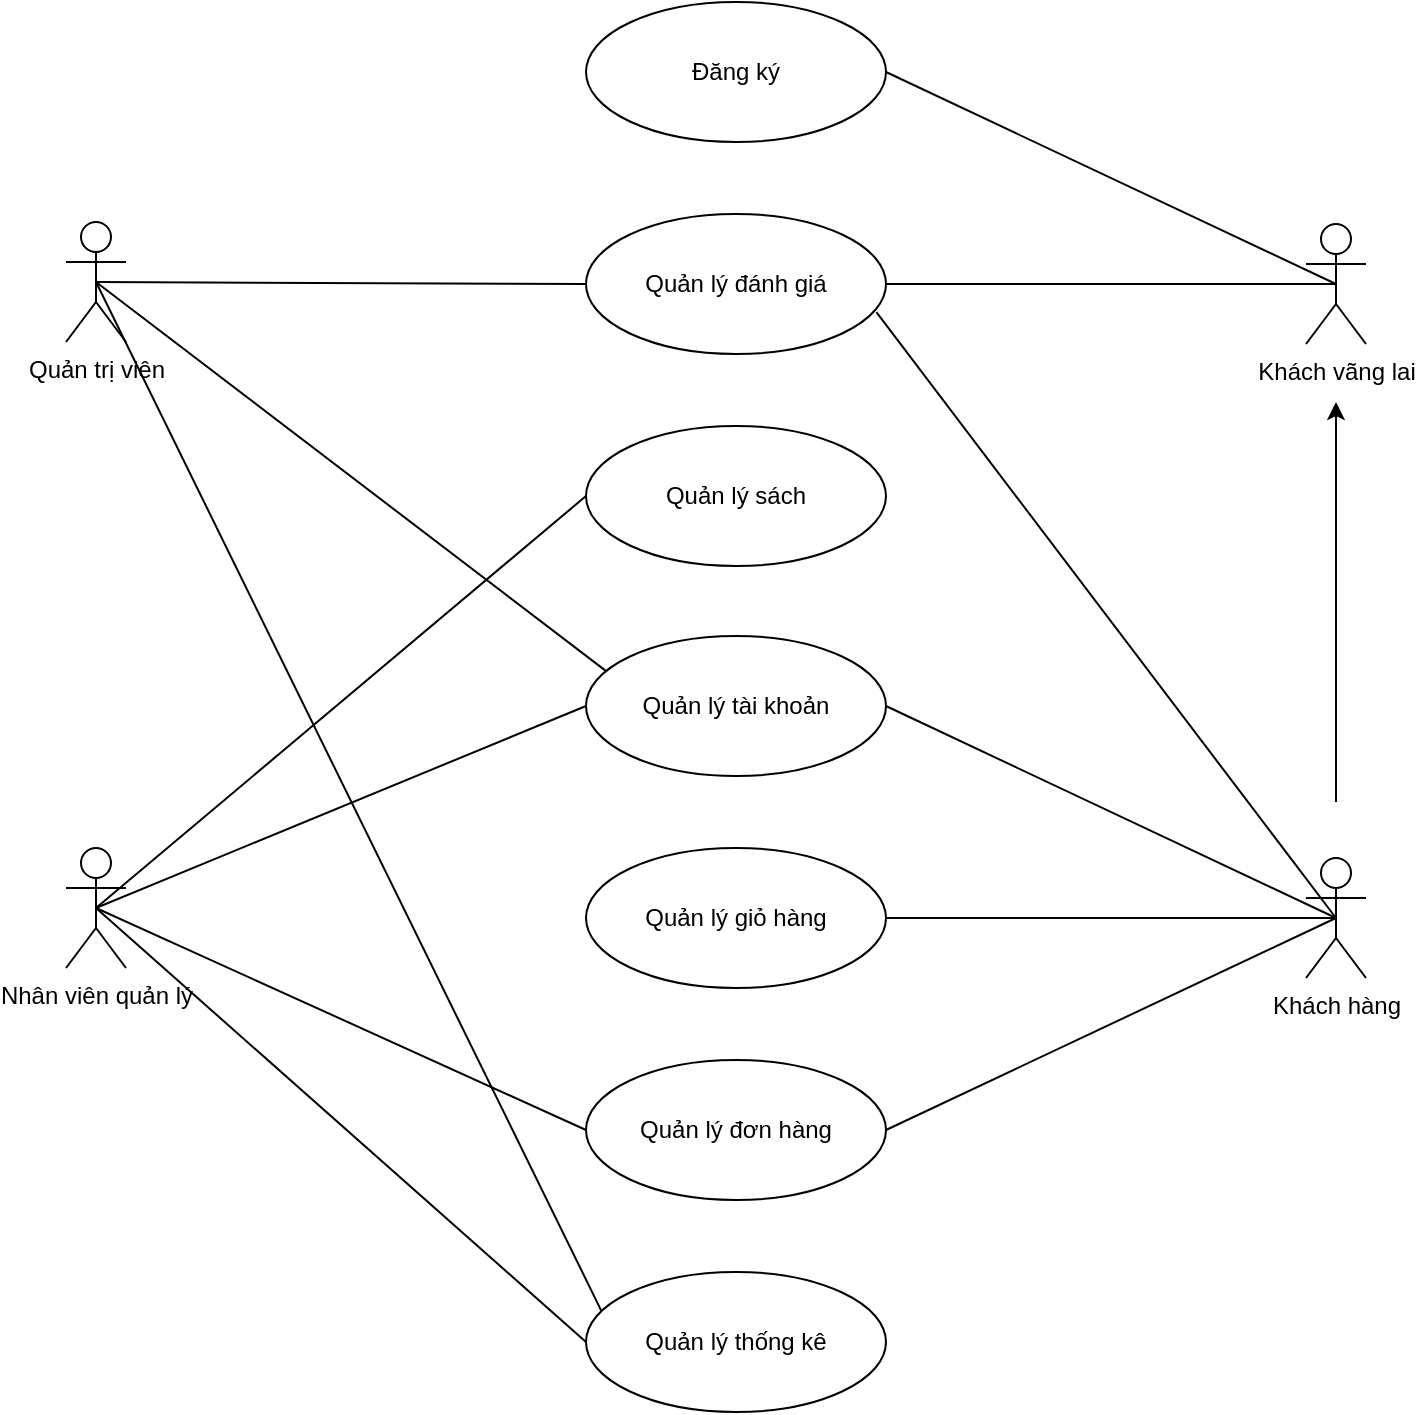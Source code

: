 <mxfile version="24.0.2" type="github">
  <diagram name="Trang-1" id="imyDnJczysFpG-U4gy_G">
    <mxGraphModel dx="1585" dy="944" grid="1" gridSize="10" guides="1" tooltips="1" connect="1" arrows="1" fold="1" page="1" pageScale="1" pageWidth="827" pageHeight="1169" math="0" shadow="0">
      <root>
        <mxCell id="0" />
        <mxCell id="1" parent="0" />
        <mxCell id="ivvDZkS--T4yUVukaCIi-1" value="Khách vãng lai" style="shape=umlActor;verticalLabelPosition=bottom;verticalAlign=top;html=1;outlineConnect=0;" vertex="1" parent="1">
          <mxGeometry x="720" y="271" width="30" height="60" as="geometry" />
        </mxCell>
        <mxCell id="ivvDZkS--T4yUVukaCIi-2" value="Khách hàng&lt;div&gt;&lt;br&gt;&lt;/div&gt;" style="shape=umlActor;verticalLabelPosition=bottom;verticalAlign=top;html=1;outlineConnect=0;" vertex="1" parent="1">
          <mxGeometry x="720" y="588" width="30" height="60" as="geometry" />
        </mxCell>
        <mxCell id="ivvDZkS--T4yUVukaCIi-4" value="Quản trị viên" style="shape=umlActor;verticalLabelPosition=bottom;verticalAlign=top;html=1;outlineConnect=0;" vertex="1" parent="1">
          <mxGeometry x="100" y="270" width="30" height="60" as="geometry" />
        </mxCell>
        <mxCell id="ivvDZkS--T4yUVukaCIi-5" value="Đăng ký" style="ellipse;whiteSpace=wrap;html=1;" vertex="1" parent="1">
          <mxGeometry x="360" y="160" width="150" height="70" as="geometry" />
        </mxCell>
        <mxCell id="ivvDZkS--T4yUVukaCIi-6" value="Quản lý tài khoản" style="ellipse;whiteSpace=wrap;html=1;" vertex="1" parent="1">
          <mxGeometry x="360" y="477" width="150" height="70" as="geometry" />
        </mxCell>
        <mxCell id="ivvDZkS--T4yUVukaCIi-7" value="Quản lý giỏ hàng" style="ellipse;whiteSpace=wrap;html=1;" vertex="1" parent="1">
          <mxGeometry x="360" y="583" width="150" height="70" as="geometry" />
        </mxCell>
        <mxCell id="ivvDZkS--T4yUVukaCIi-8" value="Quản lý đơn hàng" style="ellipse;whiteSpace=wrap;html=1;" vertex="1" parent="1">
          <mxGeometry x="360" y="689" width="150" height="70" as="geometry" />
        </mxCell>
        <mxCell id="ivvDZkS--T4yUVukaCIi-9" value="Quản lý thống kê" style="ellipse;whiteSpace=wrap;html=1;" vertex="1" parent="1">
          <mxGeometry x="360" y="795" width="150" height="70" as="geometry" />
        </mxCell>
        <mxCell id="ivvDZkS--T4yUVukaCIi-10" value="Quản lý sách" style="ellipse;whiteSpace=wrap;html=1;" vertex="1" parent="1">
          <mxGeometry x="360" y="372" width="150" height="70" as="geometry" />
        </mxCell>
        <mxCell id="ivvDZkS--T4yUVukaCIi-11" value="Quản lý đánh giá" style="ellipse;whiteSpace=wrap;html=1;" vertex="1" parent="1">
          <mxGeometry x="360" y="266" width="150" height="70" as="geometry" />
        </mxCell>
        <mxCell id="ivvDZkS--T4yUVukaCIi-12" value="" style="endArrow=none;html=1;rounded=0;exitX=0.5;exitY=0.5;exitDx=0;exitDy=0;exitPerimeter=0;entryX=1;entryY=0.5;entryDx=0;entryDy=0;" edge="1" parent="1" source="ivvDZkS--T4yUVukaCIi-1" target="ivvDZkS--T4yUVukaCIi-5">
          <mxGeometry width="50" height="50" relative="1" as="geometry">
            <mxPoint x="350" y="490" as="sourcePoint" />
            <mxPoint x="430" y="460" as="targetPoint" />
          </mxGeometry>
        </mxCell>
        <mxCell id="ivvDZkS--T4yUVukaCIi-13" value="" style="endArrow=none;html=1;rounded=0;exitX=0.5;exitY=0.5;exitDx=0;exitDy=0;exitPerimeter=0;entryX=1;entryY=0.5;entryDx=0;entryDy=0;" edge="1" parent="1" source="ivvDZkS--T4yUVukaCIi-2" target="ivvDZkS--T4yUVukaCIi-7">
          <mxGeometry width="50" height="50" relative="1" as="geometry">
            <mxPoint x="380" y="510" as="sourcePoint" />
            <mxPoint x="430" y="460" as="targetPoint" />
          </mxGeometry>
        </mxCell>
        <mxCell id="ivvDZkS--T4yUVukaCIi-30" value="Nhân viên quản lý" style="shape=umlActor;verticalLabelPosition=bottom;verticalAlign=top;html=1;outlineConnect=0;" vertex="1" parent="1">
          <mxGeometry x="100" y="583" width="30" height="60" as="geometry" />
        </mxCell>
        <mxCell id="ivvDZkS--T4yUVukaCIi-34" style="edgeStyle=orthogonalEdgeStyle;rounded=0;orthogonalLoop=1;jettySize=auto;html=1;" edge="1" parent="1">
          <mxGeometry relative="1" as="geometry">
            <mxPoint x="735" y="560" as="sourcePoint" />
            <mxPoint x="735" y="360" as="targetPoint" />
          </mxGeometry>
        </mxCell>
        <mxCell id="ivvDZkS--T4yUVukaCIi-35" value="" style="endArrow=none;html=1;rounded=0;exitX=1;exitY=0.5;exitDx=0;exitDy=0;entryX=0.5;entryY=0.5;entryDx=0;entryDy=0;entryPerimeter=0;" edge="1" parent="1" source="ivvDZkS--T4yUVukaCIi-11" target="ivvDZkS--T4yUVukaCIi-1">
          <mxGeometry width="50" height="50" relative="1" as="geometry">
            <mxPoint x="420" y="480" as="sourcePoint" />
            <mxPoint x="470" y="430" as="targetPoint" />
          </mxGeometry>
        </mxCell>
        <mxCell id="ivvDZkS--T4yUVukaCIi-36" value="" style="endArrow=none;html=1;rounded=0;exitX=0.5;exitY=0.5;exitDx=0;exitDy=0;exitPerimeter=0;entryX=0;entryY=0.5;entryDx=0;entryDy=0;" edge="1" parent="1" source="ivvDZkS--T4yUVukaCIi-4" target="ivvDZkS--T4yUVukaCIi-11">
          <mxGeometry width="50" height="50" relative="1" as="geometry">
            <mxPoint x="420" y="480" as="sourcePoint" />
            <mxPoint x="470" y="430" as="targetPoint" />
          </mxGeometry>
        </mxCell>
        <mxCell id="ivvDZkS--T4yUVukaCIi-37" value="" style="endArrow=none;html=1;rounded=0;exitX=0.968;exitY=0.701;exitDx=0;exitDy=0;exitPerimeter=0;entryX=0.5;entryY=0.5;entryDx=0;entryDy=0;entryPerimeter=0;" edge="1" parent="1" source="ivvDZkS--T4yUVukaCIi-11" target="ivvDZkS--T4yUVukaCIi-2">
          <mxGeometry width="50" height="50" relative="1" as="geometry">
            <mxPoint x="115" y="470" as="sourcePoint" />
            <mxPoint x="360" y="471" as="targetPoint" />
          </mxGeometry>
        </mxCell>
        <mxCell id="ivvDZkS--T4yUVukaCIi-38" value="" style="endArrow=none;html=1;rounded=0;entryX=0.5;entryY=0.5;entryDx=0;entryDy=0;entryPerimeter=0;exitX=1;exitY=0.5;exitDx=0;exitDy=0;" edge="1" parent="1" source="ivvDZkS--T4yUVukaCIi-8" target="ivvDZkS--T4yUVukaCIi-2">
          <mxGeometry width="50" height="50" relative="1" as="geometry">
            <mxPoint x="410" y="650" as="sourcePoint" />
            <mxPoint x="460" y="600" as="targetPoint" />
          </mxGeometry>
        </mxCell>
        <mxCell id="ivvDZkS--T4yUVukaCIi-39" value="" style="endArrow=none;html=1;rounded=0;exitX=1;exitY=0.5;exitDx=0;exitDy=0;entryX=0.5;entryY=0.5;entryDx=0;entryDy=0;entryPerimeter=0;" edge="1" parent="1" source="ivvDZkS--T4yUVukaCIi-6" target="ivvDZkS--T4yUVukaCIi-2">
          <mxGeometry width="50" height="50" relative="1" as="geometry">
            <mxPoint x="135" y="320" as="sourcePoint" />
            <mxPoint x="380" y="321" as="targetPoint" />
          </mxGeometry>
        </mxCell>
        <mxCell id="ivvDZkS--T4yUVukaCIi-40" value="" style="endArrow=none;html=1;rounded=0;exitX=0.5;exitY=0.5;exitDx=0;exitDy=0;exitPerimeter=0;entryX=0;entryY=0.5;entryDx=0;entryDy=0;" edge="1" parent="1" source="ivvDZkS--T4yUVukaCIi-30" target="ivvDZkS--T4yUVukaCIi-6">
          <mxGeometry width="50" height="50" relative="1" as="geometry">
            <mxPoint x="380" y="630" as="sourcePoint" />
            <mxPoint x="430" y="580" as="targetPoint" />
          </mxGeometry>
        </mxCell>
        <mxCell id="ivvDZkS--T4yUVukaCIi-41" value="" style="endArrow=none;html=1;rounded=0;exitX=0.5;exitY=0.5;exitDx=0;exitDy=0;exitPerimeter=0;entryX=0;entryY=0.5;entryDx=0;entryDy=0;" edge="1" parent="1" source="ivvDZkS--T4yUVukaCIi-30" target="ivvDZkS--T4yUVukaCIi-10">
          <mxGeometry width="50" height="50" relative="1" as="geometry">
            <mxPoint x="145" y="330" as="sourcePoint" />
            <mxPoint x="390" y="331" as="targetPoint" />
          </mxGeometry>
        </mxCell>
        <mxCell id="ivvDZkS--T4yUVukaCIi-42" value="" style="endArrow=none;html=1;rounded=0;exitX=0.5;exitY=0.5;exitDx=0;exitDy=0;exitPerimeter=0;entryX=0.066;entryY=0.249;entryDx=0;entryDy=0;entryPerimeter=0;" edge="1" parent="1" source="ivvDZkS--T4yUVukaCIi-4" target="ivvDZkS--T4yUVukaCIi-6">
          <mxGeometry width="50" height="50" relative="1" as="geometry">
            <mxPoint x="380" y="630" as="sourcePoint" />
            <mxPoint x="430" y="580" as="targetPoint" />
          </mxGeometry>
        </mxCell>
        <mxCell id="ivvDZkS--T4yUVukaCIi-43" value="" style="endArrow=none;html=1;rounded=0;exitX=0.5;exitY=0.5;exitDx=0;exitDy=0;exitPerimeter=0;entryX=0;entryY=0.5;entryDx=0;entryDy=0;" edge="1" parent="1" source="ivvDZkS--T4yUVukaCIi-30" target="ivvDZkS--T4yUVukaCIi-9">
          <mxGeometry width="50" height="50" relative="1" as="geometry">
            <mxPoint x="350" y="700" as="sourcePoint" />
            <mxPoint x="400" y="650" as="targetPoint" />
          </mxGeometry>
        </mxCell>
        <mxCell id="ivvDZkS--T4yUVukaCIi-44" value="" style="endArrow=none;html=1;rounded=0;entryX=0.052;entryY=0.281;entryDx=0;entryDy=0;entryPerimeter=0;exitX=0.5;exitY=0.5;exitDx=0;exitDy=0;exitPerimeter=0;" edge="1" parent="1" source="ivvDZkS--T4yUVukaCIi-4" target="ivvDZkS--T4yUVukaCIi-9">
          <mxGeometry width="50" height="50" relative="1" as="geometry">
            <mxPoint x="240" y="350" as="sourcePoint" />
            <mxPoint x="400" y="341" as="targetPoint" />
          </mxGeometry>
        </mxCell>
        <mxCell id="ivvDZkS--T4yUVukaCIi-47" value="" style="endArrow=none;html=1;rounded=0;exitX=0.5;exitY=0.5;exitDx=0;exitDy=0;exitPerimeter=0;entryX=0;entryY=0.5;entryDx=0;entryDy=0;" edge="1" parent="1" source="ivvDZkS--T4yUVukaCIi-30" target="ivvDZkS--T4yUVukaCIi-8">
          <mxGeometry width="50" height="50" relative="1" as="geometry">
            <mxPoint x="390" y="540" as="sourcePoint" />
            <mxPoint x="440" y="490" as="targetPoint" />
          </mxGeometry>
        </mxCell>
      </root>
    </mxGraphModel>
  </diagram>
</mxfile>
